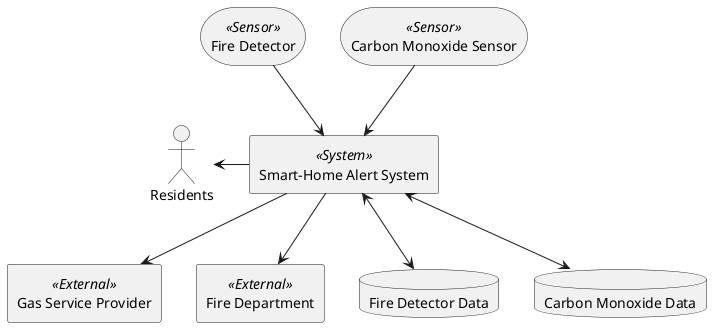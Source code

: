 @startuml
'Entities'
actor Residents as res
storage "Fire Detector" as fd <<Sensor>>
storage "Carbon Monoxide Sensor" as cmd <<Sensor>>

'System'
rectangle "Smart-Home Alert System" as smas <<System>>

'Externals'
rectangle "Gas Service Provider" as gsp <<External>>
rectangle "Fire Department" as fdpt <<External>>

'Databases'
database "Fire Detector Data" as fdb
database "Carbon Monoxide Data" as cmdb

'Relations'
fd --> smas
cmd --> smas
res <-right- smas
smas --> gsp
smas --> fdpt
smas <--> fdb
smas <--> cmdb
@enduml
